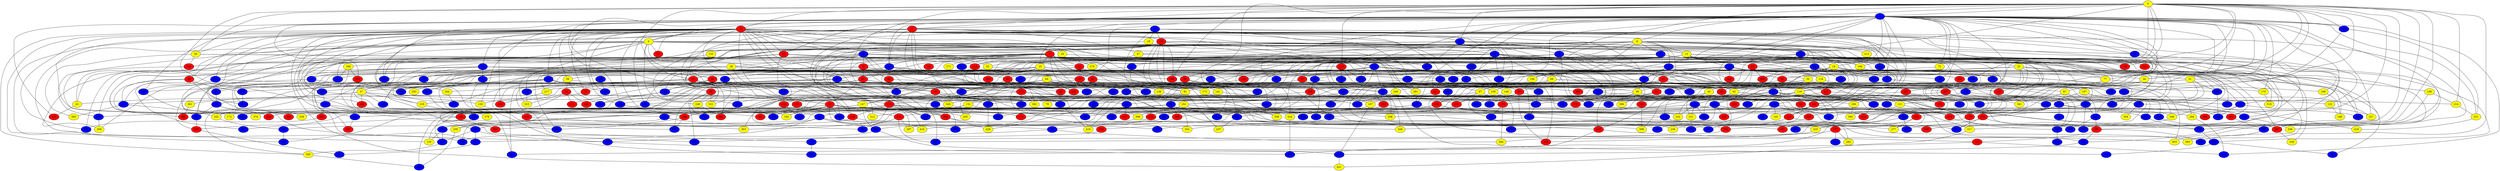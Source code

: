 graph {
0 [style = filled fillcolor = yellow];
1 [style = filled fillcolor = blue];
2 [style = filled fillcolor = red];
3 [style = filled fillcolor = red];
4 [style = filled fillcolor = yellow];
5 [style = filled fillcolor = blue];
6 [style = filled fillcolor = yellow];
7 [style = filled fillcolor = red];
8 [style = filled fillcolor = blue];
9 [style = filled fillcolor = blue];
10 [style = filled fillcolor = yellow];
11 [style = filled fillcolor = blue];
12 [style = filled fillcolor = blue];
13 [style = filled fillcolor = yellow];
14 [style = filled fillcolor = blue];
15 [style = filled fillcolor = blue];
16 [style = filled fillcolor = red];
17 [style = filled fillcolor = blue];
18 [style = filled fillcolor = yellow];
19 [style = filled fillcolor = yellow];
20 [style = filled fillcolor = blue];
21 [style = filled fillcolor = blue];
22 [style = filled fillcolor = red];
23 [style = filled fillcolor = red];
24 [style = filled fillcolor = yellow];
25 [style = filled fillcolor = yellow];
26 [style = filled fillcolor = blue];
27 [style = filled fillcolor = red];
28 [style = filled fillcolor = red];
29 [style = filled fillcolor = blue];
30 [style = filled fillcolor = blue];
31 [style = filled fillcolor = yellow];
32 [style = filled fillcolor = red];
33 [style = filled fillcolor = red];
34 [style = filled fillcolor = yellow];
35 [style = filled fillcolor = yellow];
36 [style = filled fillcolor = red];
37 [style = filled fillcolor = yellow];
38 [style = filled fillcolor = yellow];
39 [style = filled fillcolor = red];
40 [style = filled fillcolor = red];
41 [style = filled fillcolor = blue];
42 [style = filled fillcolor = red];
43 [style = filled fillcolor = yellow];
44 [style = filled fillcolor = blue];
45 [style = filled fillcolor = yellow];
46 [style = filled fillcolor = red];
47 [style = filled fillcolor = yellow];
48 [style = filled fillcolor = red];
49 [style = filled fillcolor = red];
50 [style = filled fillcolor = red];
51 [style = filled fillcolor = red];
52 [style = filled fillcolor = red];
53 [style = filled fillcolor = yellow];
54 [style = filled fillcolor = blue];
55 [style = filled fillcolor = red];
56 [style = filled fillcolor = yellow];
57 [style = filled fillcolor = blue];
58 [style = filled fillcolor = blue];
59 [style = filled fillcolor = yellow];
60 [style = filled fillcolor = blue];
61 [style = filled fillcolor = blue];
62 [style = filled fillcolor = yellow];
63 [style = filled fillcolor = blue];
64 [style = filled fillcolor = yellow];
65 [style = filled fillcolor = blue];
66 [style = filled fillcolor = blue];
67 [style = filled fillcolor = blue];
68 [style = filled fillcolor = blue];
69 [style = filled fillcolor = yellow];
70 [style = filled fillcolor = red];
71 [style = filled fillcolor = blue];
72 [style = filled fillcolor = yellow];
73 [style = filled fillcolor = blue];
74 [style = filled fillcolor = red];
75 [style = filled fillcolor = red];
76 [style = filled fillcolor = blue];
77 [style = filled fillcolor = yellow];
78 [style = filled fillcolor = yellow];
79 [style = filled fillcolor = red];
80 [style = filled fillcolor = red];
81 [style = filled fillcolor = yellow];
82 [style = filled fillcolor = blue];
83 [style = filled fillcolor = red];
84 [style = filled fillcolor = blue];
85 [style = filled fillcolor = blue];
86 [style = filled fillcolor = blue];
87 [style = filled fillcolor = yellow];
88 [style = filled fillcolor = blue];
89 [style = filled fillcolor = red];
90 [style = filled fillcolor = blue];
91 [style = filled fillcolor = red];
92 [style = filled fillcolor = blue];
93 [style = filled fillcolor = blue];
94 [style = filled fillcolor = blue];
95 [style = filled fillcolor = blue];
96 [style = filled fillcolor = blue];
97 [style = filled fillcolor = yellow];
98 [style = filled fillcolor = red];
99 [style = filled fillcolor = yellow];
100 [style = filled fillcolor = blue];
101 [style = filled fillcolor = blue];
102 [style = filled fillcolor = blue];
103 [style = filled fillcolor = blue];
104 [style = filled fillcolor = blue];
105 [style = filled fillcolor = blue];
106 [style = filled fillcolor = yellow];
107 [style = filled fillcolor = yellow];
108 [style = filled fillcolor = blue];
109 [style = filled fillcolor = yellow];
110 [style = filled fillcolor = blue];
111 [style = filled fillcolor = red];
112 [style = filled fillcolor = blue];
113 [style = filled fillcolor = red];
114 [style = filled fillcolor = blue];
115 [style = filled fillcolor = red];
116 [style = filled fillcolor = yellow];
117 [style = filled fillcolor = blue];
118 [style = filled fillcolor = blue];
119 [style = filled fillcolor = yellow];
120 [style = filled fillcolor = red];
121 [style = filled fillcolor = yellow];
122 [style = filled fillcolor = yellow];
123 [style = filled fillcolor = blue];
124 [style = filled fillcolor = red];
125 [style = filled fillcolor = red];
126 [style = filled fillcolor = blue];
127 [style = filled fillcolor = red];
128 [style = filled fillcolor = blue];
129 [style = filled fillcolor = yellow];
130 [style = filled fillcolor = red];
131 [style = filled fillcolor = red];
132 [style = filled fillcolor = yellow];
133 [style = filled fillcolor = blue];
134 [style = filled fillcolor = blue];
135 [style = filled fillcolor = yellow];
136 [style = filled fillcolor = blue];
137 [style = filled fillcolor = red];
138 [style = filled fillcolor = red];
139 [style = filled fillcolor = yellow];
140 [style = filled fillcolor = blue];
141 [style = filled fillcolor = yellow];
142 [style = filled fillcolor = blue];
143 [style = filled fillcolor = red];
144 [style = filled fillcolor = blue];
145 [style = filled fillcolor = yellow];
146 [style = filled fillcolor = yellow];
147 [style = filled fillcolor = yellow];
148 [style = filled fillcolor = blue];
149 [style = filled fillcolor = blue];
150 [style = filled fillcolor = red];
151 [style = filled fillcolor = blue];
152 [style = filled fillcolor = red];
153 [style = filled fillcolor = blue];
154 [style = filled fillcolor = red];
155 [style = filled fillcolor = yellow];
156 [style = filled fillcolor = yellow];
157 [style = filled fillcolor = blue];
158 [style = filled fillcolor = yellow];
159 [style = filled fillcolor = red];
160 [style = filled fillcolor = red];
161 [style = filled fillcolor = blue];
162 [style = filled fillcolor = yellow];
163 [style = filled fillcolor = blue];
164 [style = filled fillcolor = red];
165 [style = filled fillcolor = red];
166 [style = filled fillcolor = red];
167 [style = filled fillcolor = yellow];
168 [style = filled fillcolor = yellow];
169 [style = filled fillcolor = red];
170 [style = filled fillcolor = blue];
171 [style = filled fillcolor = red];
172 [style = filled fillcolor = yellow];
173 [style = filled fillcolor = yellow];
174 [style = filled fillcolor = red];
175 [style = filled fillcolor = yellow];
176 [style = filled fillcolor = red];
177 [style = filled fillcolor = red];
178 [style = filled fillcolor = blue];
179 [style = filled fillcolor = red];
180 [style = filled fillcolor = blue];
181 [style = filled fillcolor = blue];
182 [style = filled fillcolor = yellow];
183 [style = filled fillcolor = blue];
184 [style = filled fillcolor = blue];
185 [style = filled fillcolor = red];
186 [style = filled fillcolor = yellow];
187 [style = filled fillcolor = blue];
188 [style = filled fillcolor = yellow];
189 [style = filled fillcolor = blue];
190 [style = filled fillcolor = blue];
191 [style = filled fillcolor = red];
192 [style = filled fillcolor = blue];
193 [style = filled fillcolor = blue];
194 [style = filled fillcolor = blue];
195 [style = filled fillcolor = blue];
196 [style = filled fillcolor = blue];
197 [style = filled fillcolor = blue];
198 [style = filled fillcolor = blue];
199 [style = filled fillcolor = blue];
200 [style = filled fillcolor = blue];
201 [style = filled fillcolor = blue];
202 [style = filled fillcolor = red];
203 [style = filled fillcolor = red];
204 [style = filled fillcolor = blue];
205 [style = filled fillcolor = yellow];
206 [style = filled fillcolor = blue];
207 [style = filled fillcolor = red];
208 [style = filled fillcolor = yellow];
209 [style = filled fillcolor = yellow];
210 [style = filled fillcolor = red];
211 [style = filled fillcolor = blue];
212 [style = filled fillcolor = red];
213 [style = filled fillcolor = yellow];
214 [style = filled fillcolor = yellow];
215 [style = filled fillcolor = blue];
216 [style = filled fillcolor = blue];
217 [style = filled fillcolor = yellow];
218 [style = filled fillcolor = blue];
219 [style = filled fillcolor = yellow];
220 [style = filled fillcolor = blue];
221 [style = filled fillcolor = blue];
222 [style = filled fillcolor = blue];
223 [style = filled fillcolor = red];
224 [style = filled fillcolor = red];
225 [style = filled fillcolor = yellow];
226 [style = filled fillcolor = blue];
227 [style = filled fillcolor = yellow];
228 [style = filled fillcolor = red];
229 [style = filled fillcolor = red];
230 [style = filled fillcolor = red];
231 [style = filled fillcolor = yellow];
232 [style = filled fillcolor = yellow];
233 [style = filled fillcolor = red];
234 [style = filled fillcolor = blue];
235 [style = filled fillcolor = blue];
236 [style = filled fillcolor = red];
237 [style = filled fillcolor = yellow];
238 [style = filled fillcolor = blue];
239 [style = filled fillcolor = yellow];
240 [style = filled fillcolor = blue];
241 [style = filled fillcolor = blue];
242 [style = filled fillcolor = blue];
243 [style = filled fillcolor = blue];
244 [style = filled fillcolor = blue];
245 [style = filled fillcolor = blue];
246 [style = filled fillcolor = blue];
247 [style = filled fillcolor = red];
248 [style = filled fillcolor = yellow];
249 [style = filled fillcolor = yellow];
250 [style = filled fillcolor = red];
251 [style = filled fillcolor = red];
252 [style = filled fillcolor = yellow];
253 [style = filled fillcolor = blue];
254 [style = filled fillcolor = red];
255 [style = filled fillcolor = blue];
256 [style = filled fillcolor = blue];
257 [style = filled fillcolor = blue];
258 [style = filled fillcolor = red];
259 [style = filled fillcolor = blue];
260 [style = filled fillcolor = red];
261 [style = filled fillcolor = yellow];
262 [style = filled fillcolor = blue];
263 [style = filled fillcolor = red];
264 [style = filled fillcolor = blue];
265 [style = filled fillcolor = red];
266 [style = filled fillcolor = blue];
267 [style = filled fillcolor = red];
268 [style = filled fillcolor = blue];
269 [style = filled fillcolor = red];
270 [style = filled fillcolor = blue];
271 [style = filled fillcolor = yellow];
272 [style = filled fillcolor = red];
273 [style = filled fillcolor = blue];
274 [style = filled fillcolor = red];
275 [style = filled fillcolor = yellow];
276 [style = filled fillcolor = blue];
277 [style = filled fillcolor = yellow];
278 [style = filled fillcolor = blue];
279 [style = filled fillcolor = blue];
280 [style = filled fillcolor = blue];
281 [style = filled fillcolor = blue];
282 [style = filled fillcolor = yellow];
283 [style = filled fillcolor = blue];
284 [style = filled fillcolor = yellow];
285 [style = filled fillcolor = blue];
286 [style = filled fillcolor = yellow];
287 [style = filled fillcolor = blue];
288 [style = filled fillcolor = blue];
289 [style = filled fillcolor = blue];
290 [style = filled fillcolor = blue];
291 [style = filled fillcolor = blue];
292 [style = filled fillcolor = blue];
293 [style = filled fillcolor = yellow];
294 [style = filled fillcolor = yellow];
295 [style = filled fillcolor = blue];
296 [style = filled fillcolor = blue];
297 [style = filled fillcolor = yellow];
298 [style = filled fillcolor = blue];
299 [style = filled fillcolor = blue];
300 [style = filled fillcolor = yellow];
301 [style = filled fillcolor = blue];
302 [style = filled fillcolor = blue];
303 [style = filled fillcolor = blue];
304 [style = filled fillcolor = blue];
305 [style = filled fillcolor = red];
306 [style = filled fillcolor = blue];
307 [style = filled fillcolor = blue];
308 [style = filled fillcolor = yellow];
309 [style = filled fillcolor = yellow];
310 [style = filled fillcolor = red];
311 [style = filled fillcolor = blue];
312 [style = filled fillcolor = yellow];
313 [style = filled fillcolor = blue];
314 [style = filled fillcolor = blue];
315 [style = filled fillcolor = red];
316 [style = filled fillcolor = blue];
317 [style = filled fillcolor = yellow];
318 [style = filled fillcolor = blue];
319 [style = filled fillcolor = yellow];
320 [style = filled fillcolor = red];
321 [style = filled fillcolor = yellow];
322 [style = filled fillcolor = yellow];
323 [style = filled fillcolor = yellow];
324 [style = filled fillcolor = yellow];
325 [style = filled fillcolor = blue];
326 [style = filled fillcolor = blue];
327 [style = filled fillcolor = blue];
328 [style = filled fillcolor = yellow];
329 [style = filled fillcolor = yellow];
330 [style = filled fillcolor = blue];
331 [style = filled fillcolor = blue];
332 [style = filled fillcolor = yellow];
333 [style = filled fillcolor = red];
334 [style = filled fillcolor = blue];
335 [style = filled fillcolor = blue];
336 [style = filled fillcolor = blue];
337 [style = filled fillcolor = blue];
338 [style = filled fillcolor = yellow];
339 [style = filled fillcolor = yellow];
340 [style = filled fillcolor = blue];
341 [style = filled fillcolor = yellow];
342 [style = filled fillcolor = red];
343 [style = filled fillcolor = red];
344 [style = filled fillcolor = yellow];
345 [style = filled fillcolor = yellow];
346 [style = filled fillcolor = blue];
347 [style = filled fillcolor = red];
348 [style = filled fillcolor = yellow];
349 [style = filled fillcolor = blue];
350 [style = filled fillcolor = blue];
351 [style = filled fillcolor = red];
352 [style = filled fillcolor = red];
353 [style = filled fillcolor = yellow];
354 [style = filled fillcolor = yellow];
355 [style = filled fillcolor = red];
356 [style = filled fillcolor = red];
357 [style = filled fillcolor = blue];
358 [style = filled fillcolor = yellow];
359 [style = filled fillcolor = blue];
360 [style = filled fillcolor = yellow];
361 [style = filled fillcolor = yellow];
362 [style = filled fillcolor = blue];
363 [style = filled fillcolor = blue];
364 [style = filled fillcolor = blue];
365 [style = filled fillcolor = blue];
366 [style = filled fillcolor = red];
367 [style = filled fillcolor = blue];
368 [style = filled fillcolor = red];
369 [style = filled fillcolor = blue];
370 [style = filled fillcolor = blue];
371 [style = filled fillcolor = red];
372 [style = filled fillcolor = blue];
373 [style = filled fillcolor = blue];
374 [style = filled fillcolor = yellow];
375 [style = filled fillcolor = blue];
376 [style = filled fillcolor = red];
377 [style = filled fillcolor = blue];
378 [style = filled fillcolor = yellow];
379 [style = filled fillcolor = blue];
380 [style = filled fillcolor = blue];
381 [style = filled fillcolor = blue];
382 [style = filled fillcolor = yellow];
383 [style = filled fillcolor = yellow];
384 [style = filled fillcolor = blue];
385 [style = filled fillcolor = yellow];
386 [style = filled fillcolor = blue];
387 [style = filled fillcolor = blue];
388 [style = filled fillcolor = red];
389 [style = filled fillcolor = blue];
390 [style = filled fillcolor = blue];
391 [style = filled fillcolor = blue];
392 [style = filled fillcolor = blue];
393 [style = filled fillcolor = blue];
394 [style = filled fillcolor = blue];
395 [style = filled fillcolor = red];
396 [style = filled fillcolor = yellow];
397 [style = filled fillcolor = blue];
398 [style = filled fillcolor = yellow];
399 [style = filled fillcolor = blue];
400 [style = filled fillcolor = red];
401 [style = filled fillcolor = red];
402 [style = filled fillcolor = blue];
403 [style = filled fillcolor = yellow];
404 [style = filled fillcolor = red];
405 [style = filled fillcolor = red];
406 [style = filled fillcolor = red];
407 [style = filled fillcolor = blue];
408 [style = filled fillcolor = blue];
409 [style = filled fillcolor = blue];
410 [style = filled fillcolor = red];
411 [style = filled fillcolor = blue];
412 [style = filled fillcolor = red];
413 [style = filled fillcolor = blue];
414 [style = filled fillcolor = blue];
415 [style = filled fillcolor = red];
416 [style = filled fillcolor = yellow];
417 [style = filled fillcolor = blue];
418 [style = filled fillcolor = yellow];
419 [style = filled fillcolor = yellow];
420 [style = filled fillcolor = blue];
421 [style = filled fillcolor = yellow];
422 [style = filled fillcolor = blue];
423 [style = filled fillcolor = blue];
424 [style = filled fillcolor = blue];
425 [style = filled fillcolor = red];
426 [style = filled fillcolor = blue];
427 [style = filled fillcolor = blue];
428 [style = filled fillcolor = blue];
429 [style = filled fillcolor = yellow];
0 -- 9;
0 -- 14;
0 -- 31;
0 -- 34;
0 -- 56;
0 -- 63;
0 -- 77;
0 -- 106;
0 -- 113;
0 -- 126;
0 -- 138;
0 -- 144;
0 -- 152;
0 -- 166;
0 -- 180;
0 -- 6;
0 -- 5;
0 -- 3;
0 -- 2;
0 -- 1;
0 -- 211;
0 -- 214;
0 -- 225;
0 -- 245;
0 -- 272;
0 -- 299;
0 -- 359;
0 -- 386;
0 -- 420;
1 -- 2;
1 -- 3;
1 -- 4;
1 -- 10;
1 -- 12;
1 -- 18;
1 -- 31;
1 -- 33;
1 -- 34;
1 -- 36;
1 -- 40;
1 -- 46;
1 -- 72;
1 -- 90;
1 -- 98;
1 -- 108;
1 -- 119;
1 -- 129;
1 -- 137;
1 -- 148;
1 -- 151;
1 -- 156;
1 -- 159;
1 -- 175;
1 -- 196;
1 -- 198;
1 -- 200;
1 -- 201;
1 -- 227;
1 -- 245;
1 -- 268;
1 -- 276;
1 -- 285;
1 -- 305;
1 -- 307;
1 -- 321;
1 -- 336;
1 -- 341;
1 -- 342;
1 -- 355;
1 -- 408;
1 -- 415;
1 -- 422;
2 -- 12;
2 -- 16;
2 -- 41;
2 -- 43;
2 -- 47;
2 -- 55;
2 -- 66;
2 -- 81;
2 -- 88;
2 -- 93;
2 -- 195;
2 -- 267;
2 -- 297;
2 -- 369;
2 -- 399;
3 -- 4;
3 -- 5;
3 -- 21;
3 -- 24;
3 -- 26;
3 -- 30;
3 -- 39;
3 -- 40;
3 -- 42;
3 -- 45;
3 -- 51;
3 -- 53;
3 -- 55;
3 -- 56;
3 -- 58;
3 -- 59;
3 -- 68;
3 -- 73;
3 -- 79;
3 -- 90;
3 -- 91;
3 -- 112;
3 -- 121;
3 -- 122;
3 -- 144;
3 -- 149;
3 -- 150;
3 -- 155;
3 -- 167;
3 -- 182;
3 -- 183;
3 -- 185;
3 -- 196;
3 -- 206;
3 -- 223;
3 -- 236;
3 -- 249;
3 -- 259;
3 -- 261;
3 -- 281;
3 -- 283;
3 -- 300;
3 -- 302;
3 -- 340;
3 -- 344;
3 -- 345;
3 -- 351;
3 -- 390;
3 -- 421;
4 -- 7;
4 -- 13;
4 -- 29;
4 -- 43;
4 -- 65;
4 -- 75;
4 -- 91;
4 -- 100;
4 -- 102;
4 -- 106;
4 -- 136;
4 -- 180;
4 -- 248;
4 -- 323;
4 -- 336;
4 -- 362;
4 -- 400;
4 -- 407;
4 -- 410;
5 -- 13;
5 -- 14;
5 -- 22;
5 -- 93;
5 -- 109;
5 -- 124;
5 -- 140;
5 -- 184;
5 -- 223;
5 -- 255;
5 -- 302;
5 -- 333;
5 -- 364;
6 -- 11;
6 -- 12;
6 -- 13;
6 -- 23;
6 -- 30;
6 -- 47;
6 -- 60;
6 -- 61;
6 -- 67;
6 -- 85;
6 -- 88;
6 -- 90;
6 -- 94;
6 -- 95;
6 -- 170;
6 -- 191;
6 -- 197;
6 -- 212;
6 -- 213;
6 -- 218;
6 -- 309;
7 -- 10;
7 -- 17;
7 -- 23;
7 -- 32;
7 -- 42;
7 -- 50;
7 -- 54;
7 -- 60;
7 -- 96;
7 -- 136;
7 -- 160;
7 -- 165;
7 -- 194;
7 -- 224;
7 -- 234;
7 -- 241;
7 -- 246;
7 -- 248;
7 -- 264;
7 -- 271;
7 -- 275;
7 -- 279;
7 -- 301;
7 -- 318;
7 -- 331;
7 -- 340;
7 -- 356;
7 -- 375;
7 -- 382;
8 -- 9;
8 -- 16;
8 -- 19;
8 -- 35;
8 -- 81;
8 -- 123;
8 -- 157;
8 -- 170;
9 -- 17;
9 -- 49;
9 -- 130;
9 -- 158;
9 -- 161;
9 -- 195;
9 -- 339;
9 -- 353;
9 -- 367;
9 -- 371;
10 -- 30;
10 -- 48;
10 -- 54;
10 -- 57;
10 -- 71;
10 -- 75;
10 -- 89;
10 -- 108;
10 -- 126;
10 -- 133;
10 -- 147;
10 -- 228;
10 -- 241;
10 -- 253;
10 -- 266;
10 -- 314;
10 -- 320;
10 -- 347;
10 -- 371;
11 -- 25;
11 -- 29;
11 -- 77;
11 -- 89;
11 -- 199;
11 -- 212;
11 -- 308;
11 -- 311;
12 -- 49;
12 -- 173;
12 -- 269;
12 -- 315;
12 -- 335;
12 -- 405;
13 -- 15;
13 -- 18;
13 -- 53;
13 -- 66;
13 -- 73;
13 -- 82;
13 -- 96;
13 -- 101;
13 -- 106;
13 -- 120;
13 -- 139;
13 -- 140;
13 -- 143;
13 -- 192;
13 -- 200;
13 -- 217;
13 -- 251;
13 -- 290;
13 -- 319;
13 -- 330;
13 -- 401;
14 -- 15;
14 -- 76;
14 -- 85;
14 -- 115;
14 -- 207;
14 -- 283;
14 -- 338;
15 -- 22;
15 -- 35;
15 -- 58;
15 -- 67;
15 -- 68;
15 -- 95;
15 -- 97;
15 -- 105;
15 -- 116;
15 -- 120;
15 -- 151;
15 -- 180;
15 -- 188;
15 -- 199;
15 -- 205;
15 -- 251;
15 -- 258;
15 -- 360;
15 -- 425;
16 -- 17;
16 -- 20;
16 -- 26;
16 -- 82;
16 -- 112;
16 -- 117;
16 -- 166;
16 -- 216;
16 -- 220;
16 -- 247;
16 -- 298;
16 -- 312;
16 -- 318;
16 -- 366;
16 -- 376;
16 -- 403;
17 -- 27;
17 -- 29;
17 -- 77;
17 -- 82;
17 -- 110;
17 -- 127;
17 -- 179;
17 -- 187;
17 -- 201;
17 -- 221;
17 -- 222;
17 -- 294;
17 -- 296;
17 -- 324;
17 -- 384;
17 -- 425;
18 -- 59;
18 -- 73;
18 -- 118;
18 -- 198;
18 -- 233;
18 -- 305;
18 -- 348;
19 -- 20;
19 -- 135;
20 -- 27;
20 -- 28;
20 -- 50;
20 -- 62;
20 -- 69;
20 -- 117;
20 -- 138;
20 -- 221;
20 -- 261;
20 -- 270;
20 -- 280;
20 -- 336;
20 -- 383;
20 -- 396;
21 -- 28;
21 -- 37;
21 -- 41;
21 -- 44;
21 -- 71;
21 -- 104;
21 -- 137;
21 -- 166;
21 -- 262;
22 -- 46;
22 -- 51;
22 -- 81;
22 -- 96;
22 -- 107;
22 -- 127;
22 -- 162;
22 -- 163;
22 -- 175;
22 -- 395;
22 -- 408;
22 -- 413;
23 -- 99;
23 -- 231;
23 -- 267;
23 -- 305;
23 -- 425;
24 -- 95;
24 -- 115;
25 -- 31;
25 -- 34;
25 -- 52;
25 -- 117;
25 -- 134;
25 -- 165;
25 -- 202;
25 -- 412;
26 -- 32;
26 -- 38;
26 -- 78;
26 -- 84;
26 -- 85;
26 -- 92;
26 -- 154;
26 -- 168;
26 -- 175;
26 -- 222;
26 -- 243;
26 -- 272;
26 -- 330;
26 -- 357;
27 -- 325;
27 -- 395;
27 -- 397;
28 -- 89;
28 -- 139;
28 -- 194;
28 -- 197;
29 -- 37;
29 -- 44;
29 -- 79;
29 -- 84;
29 -- 161;
29 -- 173;
29 -- 194;
29 -- 217;
29 -- 227;
29 -- 308;
29 -- 326;
29 -- 392;
30 -- 33;
30 -- 97;
30 -- 114;
30 -- 158;
30 -- 296;
31 -- 102;
31 -- 131;
31 -- 169;
31 -- 246;
31 -- 288;
32 -- 36;
32 -- 37;
32 -- 41;
32 -- 42;
32 -- 62;
32 -- 80;
32 -- 103;
32 -- 187;
32 -- 193;
32 -- 334;
33 -- 93;
33 -- 288;
34 -- 87;
35 -- 62;
35 -- 133;
35 -- 241;
35 -- 348;
35 -- 403;
36 -- 63;
36 -- 299;
36 -- 324;
37 -- 43;
37 -- 76;
37 -- 157;
37 -- 171;
37 -- 219;
37 -- 361;
37 -- 400;
37 -- 428;
38 -- 57;
38 -- 94;
38 -- 150;
38 -- 368;
38 -- 375;
38 -- 388;
39 -- 128;
39 -- 157;
39 -- 238;
39 -- 374;
40 -- 50;
40 -- 57;
40 -- 102;
40 -- 115;
40 -- 116;
40 -- 147;
40 -- 169;
40 -- 186;
41 -- 309;
41 -- 392;
42 -- 55;
42 -- 98;
42 -- 134;
42 -- 172;
42 -- 235;
42 -- 328;
43 -- 415;
44 -- 149;
45 -- 176;
45 -- 209;
45 -- 210;
45 -- 398;
46 -- 78;
46 -- 110;
46 -- 155;
46 -- 352;
47 -- 61;
47 -- 275;
47 -- 364;
48 -- 103;
48 -- 141;
48 -- 246;
49 -- 103;
49 -- 193;
50 -- 52;
50 -- 75;
51 -- 151;
51 -- 298;
51 -- 306;
52 -- 140;
52 -- 420;
53 -- 219;
53 -- 230;
54 -- 256;
54 -- 299;
54 -- 322;
55 -- 153;
55 -- 174;
55 -- 182;
55 -- 184;
55 -- 242;
55 -- 262;
55 -- 270;
55 -- 273;
55 -- 277;
55 -- 294;
55 -- 315;
55 -- 384;
55 -- 397;
56 -- 70;
56 -- 113;
56 -- 124;
56 -- 385;
58 -- 65;
58 -- 132;
58 -- 146;
59 -- 74;
59 -- 83;
59 -- 236;
59 -- 304;
60 -- 104;
60 -- 119;
60 -- 156;
60 -- 200;
60 -- 349;
60 -- 369;
60 -- 380;
60 -- 407;
61 -- 141;
61 -- 366;
62 -- 143;
62 -- 178;
62 -- 206;
62 -- 342;
62 -- 371;
63 -- 101;
63 -- 110;
63 -- 114;
63 -- 167;
63 -- 176;
63 -- 198;
63 -- 202;
63 -- 220;
63 -- 244;
63 -- 376;
63 -- 406;
64 -- 118;
64 -- 269;
64 -- 300;
64 -- 304;
64 -- 331;
64 -- 332;
65 -- 159;
66 -- 162;
66 -- 205;
66 -- 291;
67 -- 92;
68 -- 70;
68 -- 130;
68 -- 238;
68 -- 253;
68 -- 259;
68 -- 285;
68 -- 322;
68 -- 402;
69 -- 87;
69 -- 97;
69 -- 121;
69 -- 232;
69 -- 252;
69 -- 310;
70 -- 122;
70 -- 123;
70 -- 161;
70 -- 330;
71 -- 293;
71 -- 310;
71 -- 392;
71 -- 428;
72 -- 83;
72 -- 108;
73 -- 119;
73 -- 163;
73 -- 164;
73 -- 165;
73 -- 260;
74 -- 111;
74 -- 323;
74 -- 343;
74 -- 362;
75 -- 111;
75 -- 123;
75 -- 125;
75 -- 254;
75 -- 313;
75 -- 331;
75 -- 344;
75 -- 404;
75 -- 427;
77 -- 109;
77 -- 143;
77 -- 426;
79 -- 129;
80 -- 220;
81 -- 86;
81 -- 132;
81 -- 237;
81 -- 419;
82 -- 204;
82 -- 208;
82 -- 218;
82 -- 255;
82 -- 279;
82 -- 328;
83 -- 125;
83 -- 216;
83 -- 303;
83 -- 356;
84 -- 255;
85 -- 88;
85 -- 100;
85 -- 156;
85 -- 243;
85 -- 363;
86 -- 128;
86 -- 177;
86 -- 274;
86 -- 358;
87 -- 104;
87 -- 284;
88 -- 99;
88 -- 249;
88 -- 420;
90 -- 289;
90 -- 320;
93 -- 252;
93 -- 274;
95 -- 99;
95 -- 258;
96 -- 149;
96 -- 254;
97 -- 147;
97 -- 229;
97 -- 230;
97 -- 391;
98 -- 128;
98 -- 248;
98 -- 322;
98 -- 423;
99 -- 196;
99 -- 210;
99 -- 306;
99 -- 345;
99 -- 418;
100 -- 145;
100 -- 181;
100 -- 234;
100 -- 263;
100 -- 290;
100 -- 312;
101 -- 144;
101 -- 182;
101 -- 224;
101 -- 277;
101 -- 318;
101 -- 348;
101 -- 359;
101 -- 391;
102 -- 126;
102 -- 129;
103 -- 250;
104 -- 163;
104 -- 244;
104 -- 268;
106 -- 239;
107 -- 281;
107 -- 394;
109 -- 188;
110 -- 152;
110 -- 412;
112 -- 257;
112 -- 285;
112 -- 417;
113 -- 176;
113 -- 201;
113 -- 295;
114 -- 131;
114 -- 229;
114 -- 231;
114 -- 232;
114 -- 235;
114 -- 273;
114 -- 317;
114 -- 380;
115 -- 133;
115 -- 170;
115 -- 302;
116 -- 232;
116 -- 240;
118 -- 396;
119 -- 121;
119 -- 208;
119 -- 297;
119 -- 352;
119 -- 401;
120 -- 142;
121 -- 365;
121 -- 379;
122 -- 188;
123 -- 215;
124 -- 252;
125 -- 136;
125 -- 150;
125 -- 205;
125 -- 206;
125 -- 208;
125 -- 254;
125 -- 324;
125 -- 334;
125 -- 353;
125 -- 374;
125 -- 416;
126 -- 203;
126 -- 234;
126 -- 423;
127 -- 152;
127 -- 307;
129 -- 310;
130 -- 240;
131 -- 177;
131 -- 277;
132 -- 215;
132 -- 225;
132 -- 287;
134 -- 148;
134 -- 214;
134 -- 229;
135 -- 370;
136 -- 309;
137 -- 141;
137 -- 158;
137 -- 405;
139 -- 171;
139 -- 244;
140 -- 162;
140 -- 204;
140 -- 264;
141 -- 185;
141 -- 191;
142 -- 387;
143 -- 145;
143 -- 223;
143 -- 251;
143 -- 381;
144 -- 164;
144 -- 210;
146 -- 337;
147 -- 169;
147 -- 312;
147 -- 390;
148 -- 154;
148 -- 179;
148 -- 189;
148 -- 199;
148 -- 216;
148 -- 257;
148 -- 263;
148 -- 368;
149 -- 187;
149 -- 265;
149 -- 329;
150 -- 153;
150 -- 192;
151 -- 227;
151 -- 394;
151 -- 404;
152 -- 240;
153 -- 155;
153 -- 278;
154 -- 202;
154 -- 211;
154 -- 268;
156 -- 159;
157 -- 172;
157 -- 385;
158 -- 230;
158 -- 367;
159 -- 178;
159 -- 183;
159 -- 195;
159 -- 308;
160 -- 266;
161 -- 247;
161 -- 273;
162 -- 174;
162 -- 185;
162 -- 383;
162 -- 384;
162 -- 409;
163 -- 191;
163 -- 365;
164 -- 316;
165 -- 386;
165 -- 387;
165 -- 424;
167 -- 292;
167 -- 414;
168 -- 222;
168 -- 316;
168 -- 355;
169 -- 280;
169 -- 408;
170 -- 207;
170 -- 219;
170 -- 261;
171 -- 184;
173 -- 358;
174 -- 287;
174 -- 297;
174 -- 335;
175 -- 319;
176 -- 284;
176 -- 337;
177 -- 190;
177 -- 282;
177 -- 313;
178 -- 211;
178 -- 328;
179 -- 317;
179 -- 377;
180 -- 193;
180 -- 286;
180 -- 376;
183 -- 209;
183 -- 256;
183 -- 296;
183 -- 311;
183 -- 386;
183 -- 416;
184 -- 377;
185 -- 280;
185 -- 417;
186 -- 214;
186 -- 317;
187 -- 315;
191 -- 192;
191 -- 333;
191 -- 359;
192 -- 414;
194 -- 286;
194 -- 304;
194 -- 343;
195 -- 225;
195 -- 373;
196 -- 266;
196 -- 329;
197 -- 323;
202 -- 335;
203 -- 340;
204 -- 351;
204 -- 393;
207 -- 221;
207 -- 281;
207 -- 341;
207 -- 389;
209 -- 325;
210 -- 402;
210 -- 403;
212 -- 264;
214 -- 321;
216 -- 339;
217 -- 236;
219 -- 378;
222 -- 329;
222 -- 370;
223 -- 291;
223 -- 406;
225 -- 356;
226 -- 259;
229 -- 242;
230 -- 409;
231 -- 379;
233 -- 397;
233 -- 398;
234 -- 237;
234 -- 239;
235 -- 267;
238 -- 370;
240 -- 346;
241 -- 411;
241 -- 426;
242 -- 284;
242 -- 423;
245 -- 321;
245 -- 326;
246 -- 394;
248 -- 366;
249 -- 372;
249 -- 413;
250 -- 292;
251 -- 290;
252 -- 350;
253 -- 427;
254 -- 332;
254 -- 429;
255 -- 314;
256 -- 278;
256 -- 311;
256 -- 316;
257 -- 279;
258 -- 357;
258 -- 416;
260 -- 350;
260 -- 412;
261 -- 276;
263 -- 393;
267 -- 338;
270 -- 287;
270 -- 399;
272 -- 278;
272 -- 282;
272 -- 298;
272 -- 314;
272 -- 382;
276 -- 373;
276 -- 375;
278 -- 300;
279 -- 289;
285 -- 410;
286 -- 360;
288 -- 354;
289 -- 363;
289 -- 372;
290 -- 383;
294 -- 422;
300 -- 325;
308 -- 398;
308 -- 405;
310 -- 353;
311 -- 327;
313 -- 402;
314 -- 332;
314 -- 401;
315 -- 327;
316 -- 389;
317 -- 421;
321 -- 418;
324 -- 389;
330 -- 419;
331 -- 413;
333 -- 422;
333 -- 427;
334 -- 347;
337 -- 391;
344 -- 407;
345 -- 379;
345 -- 410;
348 -- 373;
350 -- 362;
357 -- 429;
361 -- 388;
368 -- 419;
381 -- 390;
387 -- 429;
390 -- 399;
390 -- 414;
414 -- 421;
}
